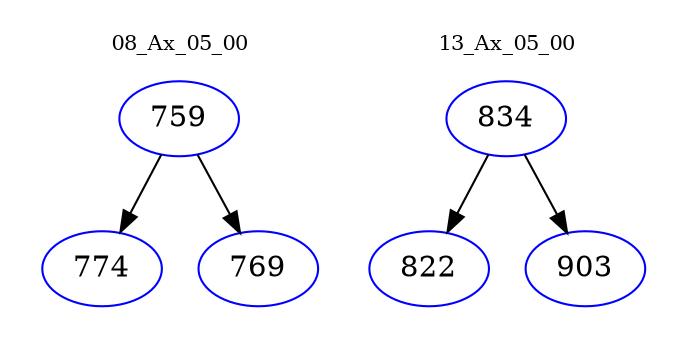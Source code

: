 digraph{
subgraph cluster_0 {
color = white
label = "08_Ax_05_00";
fontsize=10;
T0_759 [label="759", color="blue"]
T0_759 -> T0_774 [color="black"]
T0_774 [label="774", color="blue"]
T0_759 -> T0_769 [color="black"]
T0_769 [label="769", color="blue"]
}
subgraph cluster_1 {
color = white
label = "13_Ax_05_00";
fontsize=10;
T1_834 [label="834", color="blue"]
T1_834 -> T1_822 [color="black"]
T1_822 [label="822", color="blue"]
T1_834 -> T1_903 [color="black"]
T1_903 [label="903", color="blue"]
}
}

